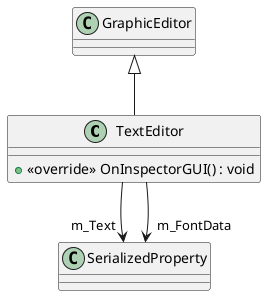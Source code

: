 @startuml
class TextEditor {
    + <<override>> OnInspectorGUI() : void
}
GraphicEditor <|-- TextEditor
TextEditor --> "m_Text" SerializedProperty
TextEditor --> "m_FontData" SerializedProperty
@enduml
